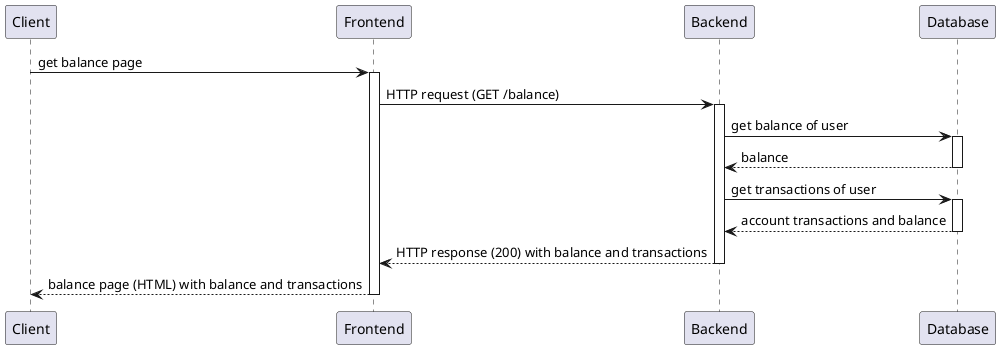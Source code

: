 @startuml view-account-balance

Client -> Frontend: get balance page
activate Frontend
Frontend -> Backend: HTTP request (GET /balance)
activate Backend
Backend -> Database: get balance of user
activate Database
Database --> Backend: balance
deactivate Database
Backend -> Database: get transactions of user
activate Database
Database --> Backend: account transactions and balance
deactivate Database
Backend --> Frontend: HTTP response (200) with balance and transactions
deactivate Backend
Frontend --> Client: balance page (HTML) with balance and transactions
deactivate Frontend

@enduml